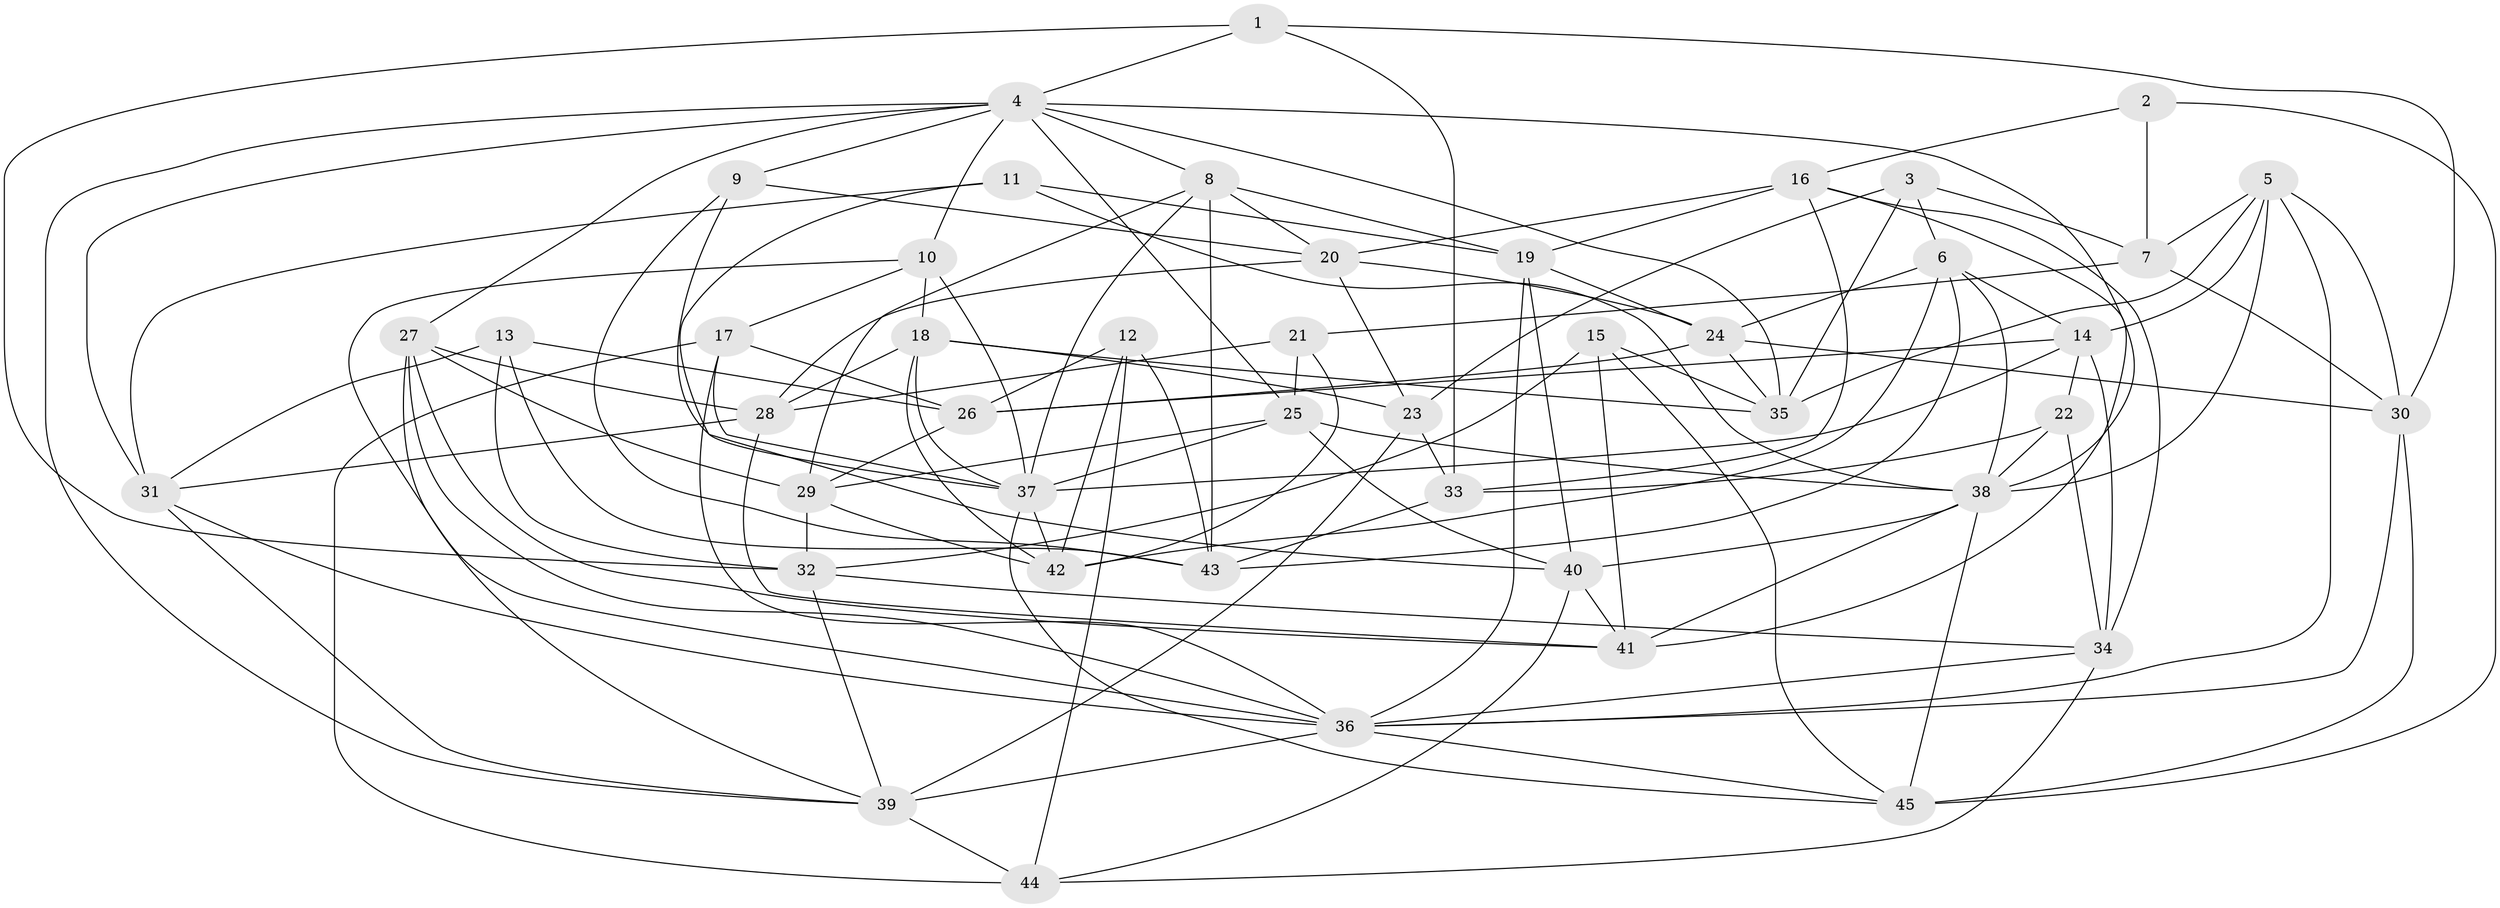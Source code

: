// original degree distribution, {4: 1.0}
// Generated by graph-tools (version 1.1) at 2025/26/03/09/25 03:26:54]
// undirected, 45 vertices, 129 edges
graph export_dot {
graph [start="1"]
  node [color=gray90,style=filled];
  1;
  2;
  3;
  4;
  5;
  6;
  7;
  8;
  9;
  10;
  11;
  12;
  13;
  14;
  15;
  16;
  17;
  18;
  19;
  20;
  21;
  22;
  23;
  24;
  25;
  26;
  27;
  28;
  29;
  30;
  31;
  32;
  33;
  34;
  35;
  36;
  37;
  38;
  39;
  40;
  41;
  42;
  43;
  44;
  45;
  1 -- 4 [weight=1.0];
  1 -- 30 [weight=1.0];
  1 -- 32 [weight=1.0];
  1 -- 33 [weight=1.0];
  2 -- 7 [weight=2.0];
  2 -- 16 [weight=1.0];
  2 -- 45 [weight=1.0];
  3 -- 6 [weight=1.0];
  3 -- 7 [weight=1.0];
  3 -- 23 [weight=1.0];
  3 -- 35 [weight=1.0];
  4 -- 8 [weight=1.0];
  4 -- 9 [weight=1.0];
  4 -- 10 [weight=1.0];
  4 -- 25 [weight=1.0];
  4 -- 27 [weight=1.0];
  4 -- 31 [weight=1.0];
  4 -- 35 [weight=1.0];
  4 -- 38 [weight=1.0];
  4 -- 39 [weight=1.0];
  5 -- 7 [weight=1.0];
  5 -- 14 [weight=1.0];
  5 -- 30 [weight=1.0];
  5 -- 35 [weight=1.0];
  5 -- 36 [weight=1.0];
  5 -- 38 [weight=1.0];
  6 -- 14 [weight=1.0];
  6 -- 24 [weight=1.0];
  6 -- 38 [weight=1.0];
  6 -- 42 [weight=1.0];
  6 -- 43 [weight=1.0];
  7 -- 21 [weight=1.0];
  7 -- 30 [weight=1.0];
  8 -- 19 [weight=1.0];
  8 -- 20 [weight=1.0];
  8 -- 29 [weight=1.0];
  8 -- 37 [weight=1.0];
  8 -- 43 [weight=1.0];
  9 -- 20 [weight=1.0];
  9 -- 37 [weight=1.0];
  9 -- 43 [weight=1.0];
  10 -- 17 [weight=1.0];
  10 -- 18 [weight=1.0];
  10 -- 36 [weight=1.0];
  10 -- 37 [weight=2.0];
  11 -- 19 [weight=1.0];
  11 -- 31 [weight=1.0];
  11 -- 38 [weight=1.0];
  11 -- 40 [weight=1.0];
  12 -- 26 [weight=1.0];
  12 -- 42 [weight=1.0];
  12 -- 43 [weight=1.0];
  12 -- 44 [weight=1.0];
  13 -- 26 [weight=1.0];
  13 -- 31 [weight=1.0];
  13 -- 32 [weight=1.0];
  13 -- 43 [weight=1.0];
  14 -- 22 [weight=1.0];
  14 -- 26 [weight=1.0];
  14 -- 34 [weight=1.0];
  14 -- 37 [weight=1.0];
  15 -- 32 [weight=1.0];
  15 -- 35 [weight=1.0];
  15 -- 41 [weight=1.0];
  15 -- 45 [weight=1.0];
  16 -- 19 [weight=1.0];
  16 -- 20 [weight=1.0];
  16 -- 33 [weight=1.0];
  16 -- 34 [weight=1.0];
  16 -- 41 [weight=1.0];
  17 -- 26 [weight=1.0];
  17 -- 36 [weight=1.0];
  17 -- 37 [weight=1.0];
  17 -- 44 [weight=2.0];
  18 -- 23 [weight=1.0];
  18 -- 28 [weight=1.0];
  18 -- 35 [weight=1.0];
  18 -- 37 [weight=1.0];
  18 -- 42 [weight=1.0];
  19 -- 24 [weight=1.0];
  19 -- 36 [weight=1.0];
  19 -- 40 [weight=1.0];
  20 -- 23 [weight=1.0];
  20 -- 24 [weight=1.0];
  20 -- 28 [weight=1.0];
  21 -- 25 [weight=1.0];
  21 -- 28 [weight=1.0];
  21 -- 42 [weight=1.0];
  22 -- 33 [weight=2.0];
  22 -- 34 [weight=1.0];
  22 -- 38 [weight=2.0];
  23 -- 33 [weight=1.0];
  23 -- 39 [weight=2.0];
  24 -- 26 [weight=1.0];
  24 -- 30 [weight=1.0];
  24 -- 35 [weight=1.0];
  25 -- 29 [weight=1.0];
  25 -- 37 [weight=1.0];
  25 -- 38 [weight=1.0];
  25 -- 40 [weight=1.0];
  26 -- 29 [weight=1.0];
  27 -- 28 [weight=1.0];
  27 -- 29 [weight=1.0];
  27 -- 36 [weight=1.0];
  27 -- 39 [weight=1.0];
  27 -- 41 [weight=1.0];
  28 -- 31 [weight=1.0];
  28 -- 41 [weight=1.0];
  29 -- 32 [weight=1.0];
  29 -- 42 [weight=1.0];
  30 -- 36 [weight=1.0];
  30 -- 45 [weight=1.0];
  31 -- 36 [weight=1.0];
  31 -- 39 [weight=1.0];
  32 -- 34 [weight=1.0];
  32 -- 39 [weight=1.0];
  33 -- 43 [weight=1.0];
  34 -- 36 [weight=1.0];
  34 -- 44 [weight=1.0];
  36 -- 39 [weight=1.0];
  36 -- 45 [weight=1.0];
  37 -- 42 [weight=1.0];
  37 -- 45 [weight=1.0];
  38 -- 40 [weight=1.0];
  38 -- 41 [weight=1.0];
  38 -- 45 [weight=1.0];
  39 -- 44 [weight=1.0];
  40 -- 41 [weight=1.0];
  40 -- 44 [weight=1.0];
}
